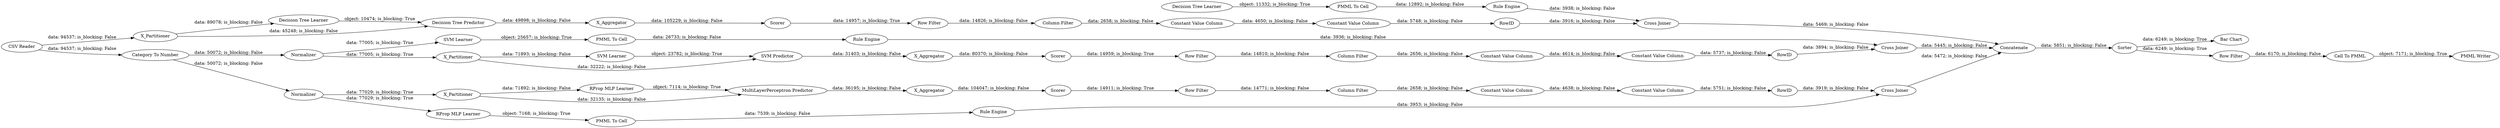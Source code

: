 digraph {
	"-4627895217053071265_33" [label="SVM Learner"]
	"3106325525026331823_293" [label=RowID]
	"-6478879647338219605_22" [label="PMML To Cell"]
	"-5477549432702841897_38" [label="Cross Joiner"]
	"-6497586734757055417_54" [label="Cell To PMML"]
	"-5477549432702841897_31" [label="Decision Tree Learner"]
	"-2981060174641115426_292" [label="Constant Value Column"]
	"8570975367293567423_40" [label=Scorer]
	"3106325525026331823_292" [label="Constant Value Column"]
	"-4627895217053071265_35" [label="Rule Engine"]
	"6138773775715785362_31" [label="SVM Learner"]
	"-2981060174641115426_290" [label="Constant Value Column"]
	"6138773775715785362_40" [label=Normalizer]
	"-6497586734757055417_52" [label=Sorter]
	"6138773775715785362_41" [label=Scorer]
	"-5477549432702841897_2" [label=X_Partitioner]
	"-465972268364271693_33" [label="Decision Tree Learner"]
	"6138773775715785362_7" [label=X_Aggregator]
	"6138773775715785362_2" [label=X_Partitioner]
	"-6497586734757055417_59" [label="Bar Chart"]
	"-2981060174641115426_294" [label="Column Filter"]
	"8570975367293567423_7" [label=X_Aggregator]
	"3106325525026331823_9" [label="Row Filter"]
	"-5477549432702841897_7" [label=X_Aggregator]
	"-6478879647338219605_34" [label="Rule Engine"]
	"-6497586734757055417_61" [label="PMML Writer"]
	"-2981060174641115426_9" [label="Row Filter"]
	"3106325525026331823_290" [label="Constant Value Column"]
	"6219419214878840284_290" [label="Constant Value Column"]
	"-465972268364271693_34" [label="Rule Engine"]
	"-6497586734757055417_58" [label="Category To Number"]
	"-6497586734757055417_60" [label=Concatenate]
	"6138773775715785362_39" [label="Cross Joiner"]
	"3106325525026331823_294" [label="Column Filter"]
	"6138773775715785362_32" [label="SVM Predictor"]
	"6219419214878840284_294" [label="Column Filter"]
	"-465972268364271693_28" [label="PMML To Cell"]
	"-5477549432702841897_32" [label="Decision Tree Predictor"]
	"-2981060174641115426_293" [label=RowID]
	"6219419214878840284_292" [label="Constant Value Column"]
	"8570975367293567423_31" [label="RProp MLP Learner"]
	"8570975367293567423_38" [label="Cross Joiner"]
	"8570975367293567423_2" [label=X_Partitioner]
	"-4627895217053071265_34" [label="PMML To Cell"]
	"-6478879647338219605_35" [label="RProp MLP Learner"]
	"8570975367293567423_32" [label="MultiLayerPerceptron Predictor"]
	"-5477549432702841897_39" [label=Scorer]
	"-6497586734757055417_53" [label="Row Filter"]
	"-6497586734757055417_62" [label="CSV Reader"]
	"6219419214878840284_293" [label=RowID]
	"6219419214878840284_9" [label="Row Filter"]
	"8570975367293567423_39" [label=Normalizer]
	"8570975367293567423_39" -> "-6478879647338219605_35" [label="data: 77029; is_blocking: True"]
	"8570975367293567423_31" -> "8570975367293567423_32" [label="object: 7114; is_blocking: True"]
	"6138773775715785362_41" -> "3106325525026331823_9" [label="data: 14959; is_blocking: True"]
	"-6497586734757055417_54" -> "-6497586734757055417_61" [label="object: 7171; is_blocking: True"]
	"-4627895217053071265_34" -> "-4627895217053071265_35" [label="data: 26733; is_blocking: False"]
	"8570975367293567423_32" -> "8570975367293567423_7" [label="data: 36195; is_blocking: False"]
	"3106325525026331823_292" -> "3106325525026331823_293" [label="data: 5737; is_blocking: False"]
	"-6497586734757055417_58" -> "6138773775715785362_40" [label="data: 50072; is_blocking: False"]
	"6219419214878840284_9" -> "6219419214878840284_294" [label="data: 14826; is_blocking: False"]
	"-6497586734757055417_62" -> "-5477549432702841897_2" [label="data: 94537; is_blocking: False"]
	"-465972268364271693_28" -> "-465972268364271693_34" [label="data: 12892; is_blocking: False"]
	"6219419214878840284_292" -> "6219419214878840284_293" [label="data: 5748; is_blocking: False"]
	"-2981060174641115426_294" -> "-2981060174641115426_290" [label="data: 2658; is_blocking: False"]
	"8570975367293567423_7" -> "8570975367293567423_40" [label="data: 104047; is_blocking: False"]
	"-6497586734757055417_58" -> "8570975367293567423_39" [label="data: 50072; is_blocking: False"]
	"6138773775715785362_2" -> "6138773775715785362_31" [label="data: 71893; is_blocking: False"]
	"-6497586734757055417_52" -> "-6497586734757055417_53" [label="data: 6249; is_blocking: True"]
	"-4627895217053071265_35" -> "6138773775715785362_39" [label="data: 3936; is_blocking: False"]
	"-4627895217053071265_33" -> "-4627895217053071265_34" [label="object: 25657; is_blocking: True"]
	"6138773775715785362_40" -> "6138773775715785362_2" [label="data: 77005; is_blocking: True"]
	"-5477549432702841897_38" -> "-6497586734757055417_60" [label="data: 5469; is_blocking: False"]
	"-6497586734757055417_53" -> "-6497586734757055417_54" [label="data: 6170; is_blocking: False"]
	"6138773775715785362_31" -> "6138773775715785362_32" [label="object: 23782; is_blocking: True"]
	"-6497586734757055417_62" -> "-6497586734757055417_58" [label="data: 94537; is_blocking: False"]
	"8570975367293567423_2" -> "8570975367293567423_31" [label="data: 71892; is_blocking: False"]
	"-6497586734757055417_60" -> "-6497586734757055417_52" [label="data: 5851; is_blocking: False"]
	"-5477549432702841897_7" -> "-5477549432702841897_39" [label="data: 105229; is_blocking: False"]
	"3106325525026331823_293" -> "6138773775715785362_39" [label="data: 3894; is_blocking: False"]
	"-465972268364271693_34" -> "-5477549432702841897_38" [label="data: 3938; is_blocking: False"]
	"-5477549432702841897_32" -> "-5477549432702841897_7" [label="data: 49898; is_blocking: False"]
	"6219419214878840284_293" -> "-5477549432702841897_38" [label="data: 3916; is_blocking: False"]
	"-465972268364271693_33" -> "-465972268364271693_28" [label="object: 11332; is_blocking: True"]
	"8570975367293567423_2" -> "8570975367293567423_32" [label="data: 32135; is_blocking: False"]
	"-6478879647338219605_34" -> "8570975367293567423_38" [label="data: 3953; is_blocking: False"]
	"8570975367293567423_40" -> "-2981060174641115426_9" [label="data: 14911; is_blocking: True"]
	"-5477549432702841897_2" -> "-5477549432702841897_32" [label="data: 45248; is_blocking: False"]
	"-6478879647338219605_22" -> "-6478879647338219605_34" [label="data: 7539; is_blocking: False"]
	"6138773775715785362_7" -> "6138773775715785362_41" [label="data: 80370; is_blocking: False"]
	"-6497586734757055417_52" -> "-6497586734757055417_59" [label="data: 6249; is_blocking: True"]
	"6138773775715785362_40" -> "-4627895217053071265_33" [label="data: 77005; is_blocking: True"]
	"3106325525026331823_294" -> "3106325525026331823_290" [label="data: 2656; is_blocking: False"]
	"-2981060174641115426_9" -> "-2981060174641115426_294" [label="data: 14771; is_blocking: False"]
	"6138773775715785362_32" -> "6138773775715785362_7" [label="data: 31403; is_blocking: False"]
	"6138773775715785362_39" -> "-6497586734757055417_60" [label="data: 5445; is_blocking: False"]
	"-2981060174641115426_292" -> "-2981060174641115426_293" [label="data: 5751; is_blocking: False"]
	"3106325525026331823_290" -> "3106325525026331823_292" [label="data: 4614; is_blocking: False"]
	"6219419214878840284_294" -> "6219419214878840284_290" [label="data: 2658; is_blocking: False"]
	"-5477549432702841897_31" -> "-5477549432702841897_32" [label="object: 10474; is_blocking: True"]
	"-5477549432702841897_39" -> "6219419214878840284_9" [label="data: 14957; is_blocking: True"]
	"-6478879647338219605_35" -> "-6478879647338219605_22" [label="object: 7168; is_blocking: True"]
	"8570975367293567423_38" -> "-6497586734757055417_60" [label="data: 5472; is_blocking: False"]
	"-5477549432702841897_2" -> "-5477549432702841897_31" [label="data: 89078; is_blocking: False"]
	"-2981060174641115426_290" -> "-2981060174641115426_292" [label="data: 4638; is_blocking: False"]
	"6219419214878840284_290" -> "6219419214878840284_292" [label="data: 4650; is_blocking: False"]
	"6138773775715785362_2" -> "6138773775715785362_32" [label="data: 32222; is_blocking: False"]
	"-2981060174641115426_293" -> "8570975367293567423_38" [label="data: 3919; is_blocking: False"]
	"3106325525026331823_9" -> "3106325525026331823_294" [label="data: 14810; is_blocking: False"]
	"8570975367293567423_39" -> "8570975367293567423_2" [label="data: 77029; is_blocking: True"]
	rankdir=LR
}
